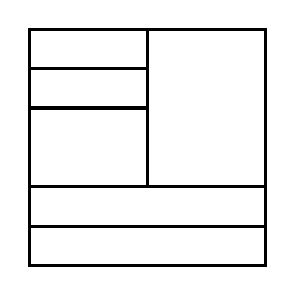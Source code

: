 \begin{tikzpicture}[very thick, scale=.5]
    \draw (0,5) rectangle (3,6);
    \draw (0,4) rectangle (3,5);
    \draw (0,2) rectangle (3,4);
    \draw (3,2) rectangle (6,6);
    \draw (0,1) rectangle (6,2);
    \draw (0,0) rectangle (6,1);
\end{tikzpicture}
